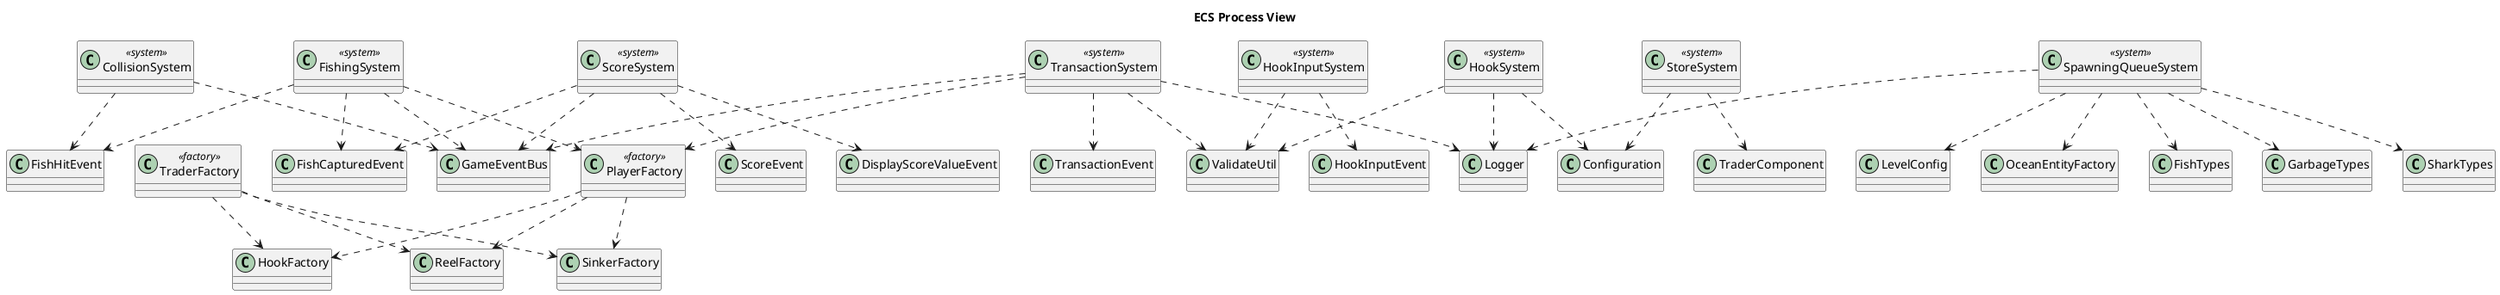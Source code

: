 @startuml ecs_process_view
skinparam classAttributeIconSize 0
title ECS Process View
class FishingSystem <<system>>
class HookInputSystem <<system>>
class HookSystem <<system>>
class CollisionSystem <<system>>
class ScoreSystem <<system>>
class TransactionSystem <<system>>
class SpawningQueueSystem <<system>>
class StoreSystem <<system>>
class PlayerFactory <<factory>>
class TraderFactory <<factory>>
FishingSystem ..> GameEventBus
FishingSystem ..> FishCapturedEvent
FishingSystem ..> FishHitEvent
FishingSystem ..> PlayerFactory
HookInputSystem ..> HookInputEvent
HookInputSystem ..> ValidateUtil
HookSystem ..> Configuration
HookSystem ..> Logger
HookSystem ..> ValidateUtil
CollisionSystem ..> GameEventBus
CollisionSystem ..> FishHitEvent
ScoreSystem ..> FishCapturedEvent
ScoreSystem ..> ScoreEvent
ScoreSystem ..> DisplayScoreValueEvent
ScoreSystem ..> GameEventBus
TransactionSystem ..> TransactionEvent
TransactionSystem ..> PlayerFactory
TransactionSystem ..> GameEventBus
TransactionSystem ..> ValidateUtil
TransactionSystem ..> Logger
SpawningQueueSystem ..> OceanEntityFactory
SpawningQueueSystem ..> FishTypes
SpawningQueueSystem ..> GarbageTypes
SpawningQueueSystem ..> SharkTypes
SpawningQueueSystem ..> LevelConfig
SpawningQueueSystem ..> Logger
StoreSystem ..> TraderComponent
StoreSystem ..> Configuration
PlayerFactory ..> HookFactory
PlayerFactory ..> ReelFactory
PlayerFactory ..> SinkerFactory
TraderFactory ..> HookFactory
TraderFactory ..> ReelFactory
TraderFactory ..> SinkerFactory
@enduml